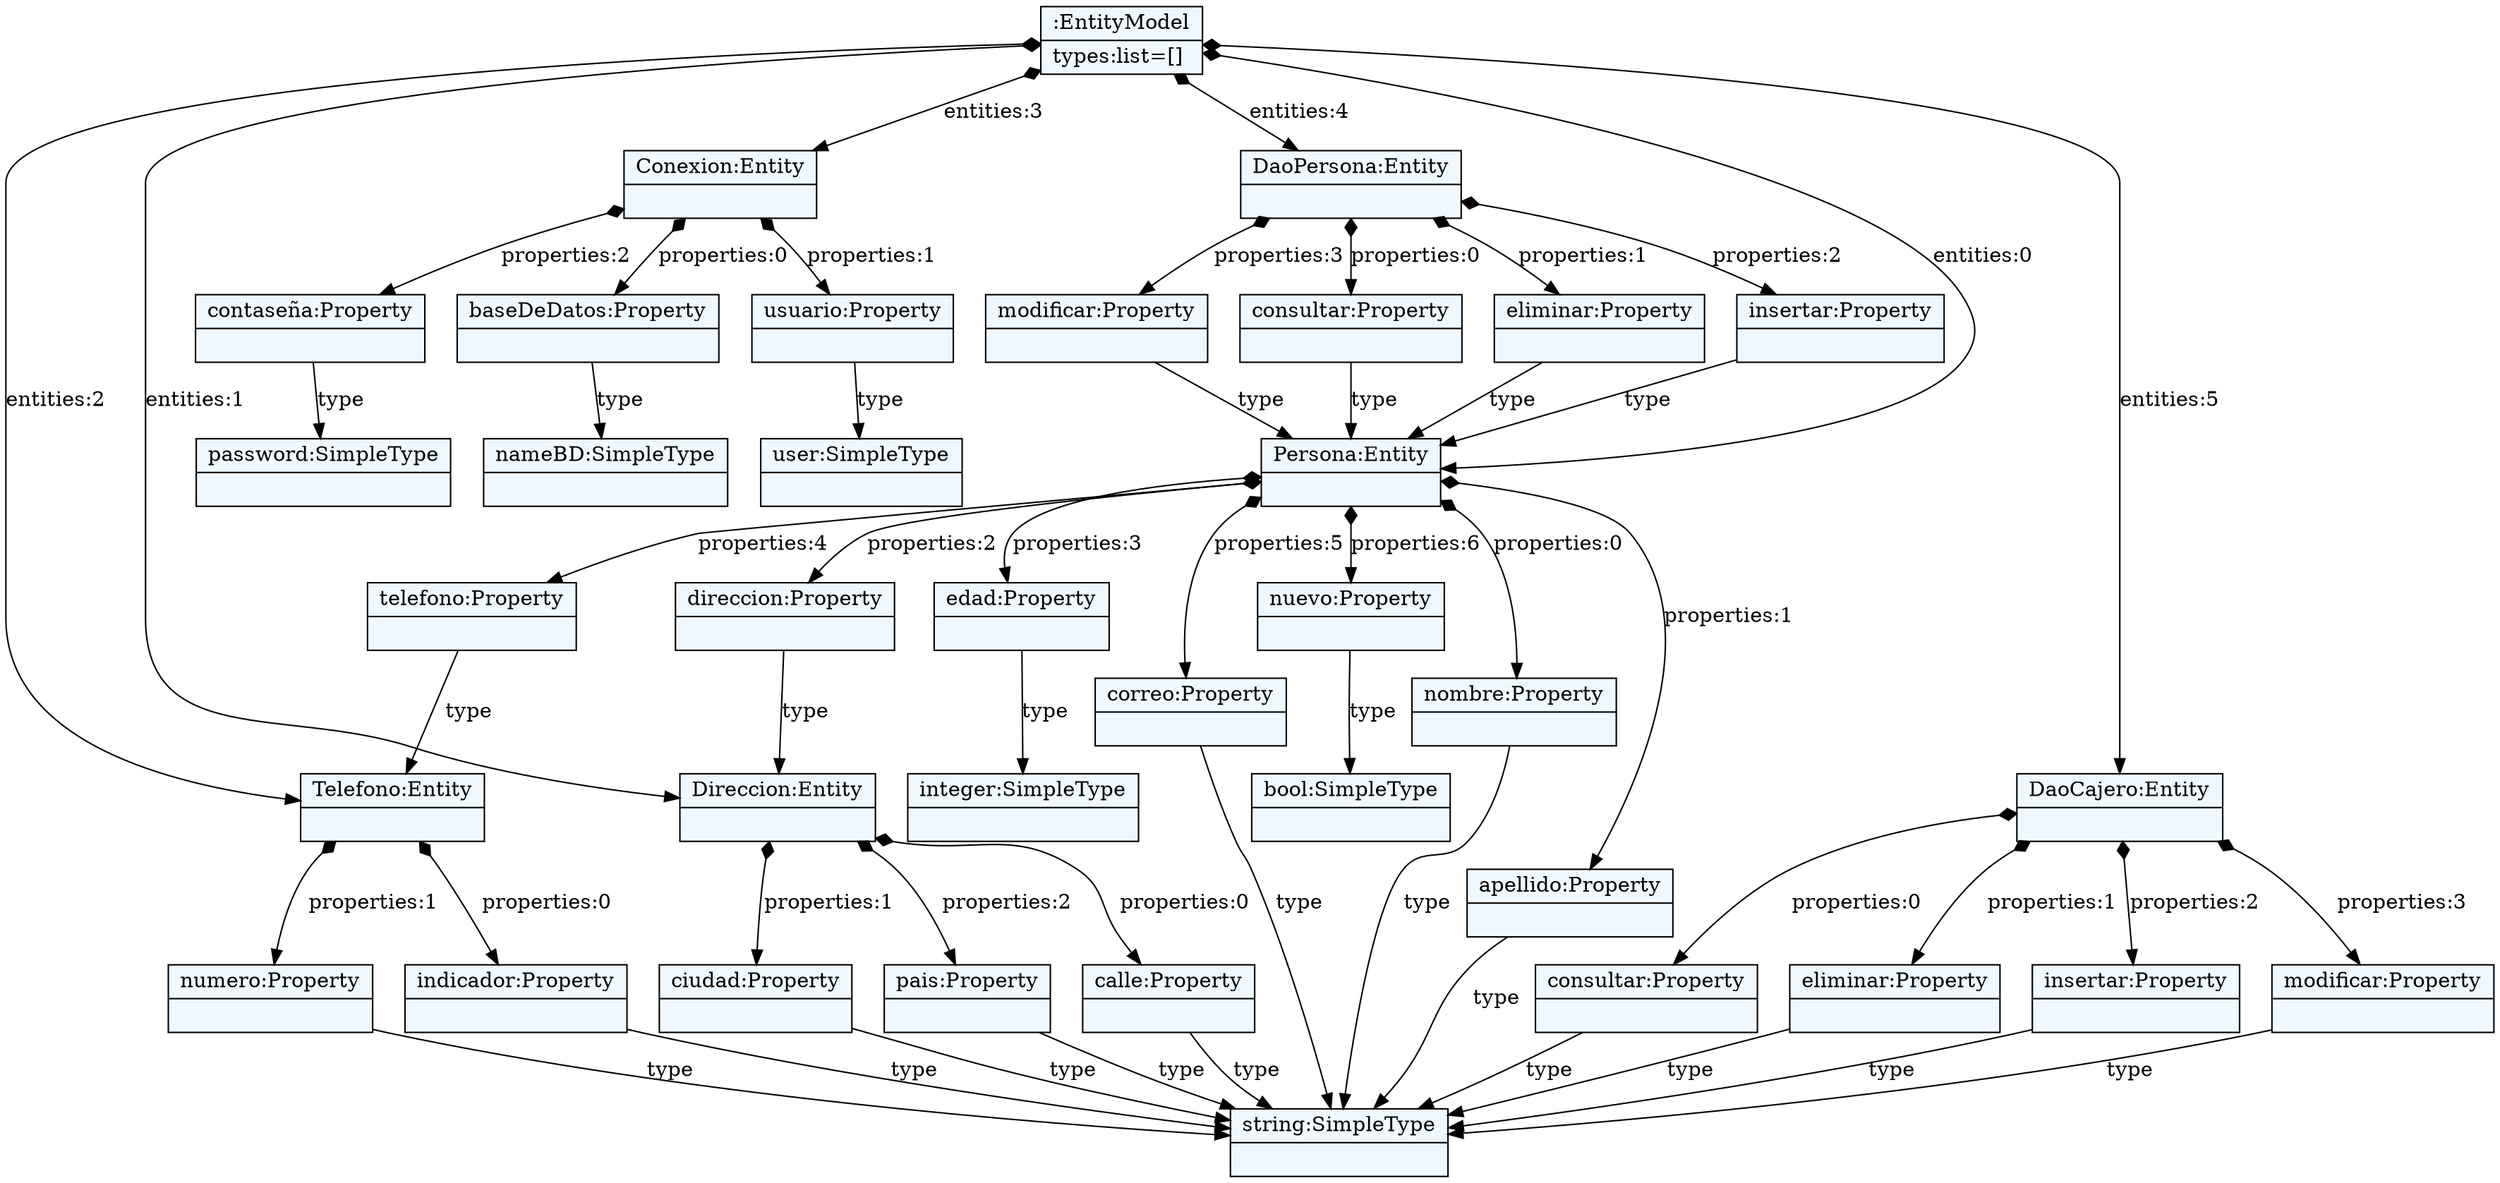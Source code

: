 
    digraph textX {
    fontname = "Bitstream Vera Sans"
    fontsize = 8
    node[
        shape=record,
        style=filled,
        fillcolor=aliceblue
    ]
    nodesep = 0.3
    edge[dir=black,arrowtail=empty]


139734009971600 -> 139734010036464 [label="entities:0" arrowtail=diamond dir=both]
139734010036464 -> 139734010036576 [label="properties:0" arrowtail=diamond dir=both]
139734010036576 -> 139734010341584 [label="type" ]
139734010341584[label="{string:SimpleType|}"]
139734010036576[label="{nombre:Property|}"]
139734010036464 -> 139734010036688 [label="properties:1" arrowtail=diamond dir=both]
139734010036688 -> 139734010341584 [label="type" ]
139734010036688[label="{apellido:Property|}"]
139734010036464 -> 139734010036744 [label="properties:2" arrowtail=diamond dir=both]
139734010036744 -> 139734010036520 [label="type" ]
139734010036520 -> 139734010037304 [label="properties:0" arrowtail=diamond dir=both]
139734010037304 -> 139734010341584 [label="type" ]
139734010037304[label="{calle:Property|}"]
139734010036520 -> 139734010037528 [label="properties:1" arrowtail=diamond dir=both]
139734010037528 -> 139734010341584 [label="type" ]
139734010037528[label="{ciudad:Property|}"]
139734010036520 -> 139734010037584 [label="properties:2" arrowtail=diamond dir=both]
139734010037584 -> 139734010341584 [label="type" ]
139734010037584[label="{pais:Property|}"]
139734010036520[label="{Direccion:Entity|}"]
139734010036744[label="{direccion:Property|}"]
139734010036464 -> 139734010036856 [label="properties:3" arrowtail=diamond dir=both]
139734010036856 -> 139734010341472 [label="type" ]
139734010341472[label="{integer:SimpleType|}"]
139734010036856[label="{edad:Property|}"]
139734010036464 -> 139734010036968 [label="properties:4" arrowtail=diamond dir=both]
139734010036968 -> 139734010036632 [label="type" ]
139734010036632 -> 139734010037696 [label="properties:0" arrowtail=diamond dir=both]
139734010037696 -> 139734010341584 [label="type" ]
139734010037696[label="{indicador:Property|}"]
139734010036632 -> 139734010037920 [label="properties:1" arrowtail=diamond dir=both]
139734010037920 -> 139734010341584 [label="type" ]
139734010037920[label="{numero:Property|}"]
139734010036632[label="{Telefono:Entity|}"]
139734010036968[label="{telefono:Property|}"]
139734010036464 -> 139734010037080 [label="properties:5" arrowtail=diamond dir=both]
139734010037080 -> 139734010341584 [label="type" ]
139734010037080[label="{correo:Property|}"]
139734010036464 -> 139734010037192 [label="properties:6" arrowtail=diamond dir=both]
139734010037192 -> 139734010341528 [label="type" ]
139734010341528[label="{bool:SimpleType|}"]
139734010037192[label="{nuevo:Property|}"]
139734010036464[label="{Persona:Entity|}"]
139734009971600 -> 139734010036520 [label="entities:1" arrowtail=diamond dir=both]
139734009971600 -> 139734010036632 [label="entities:2" arrowtail=diamond dir=both]
139734009971600 -> 139734010037416 [label="entities:3" arrowtail=diamond dir=both]
139734010037416 -> 139734010037976 [label="properties:0" arrowtail=diamond dir=both]
139734010037976 -> 139734034499904 [label="type" ]
139734034499904[label="{nameBD:SimpleType|}"]
139734010037976[label="{baseDeDatos:Property|}"]
139734010037416 -> 139734010038200 [label="properties:1" arrowtail=diamond dir=both]
139734010038200 -> 139734034501472 [label="type" ]
139734034501472[label="{user:SimpleType|}"]
139734010038200[label="{usuario:Property|}"]
139734010037416 -> 139734010038256 [label="properties:2" arrowtail=diamond dir=both]
139734010038256 -> 139734034538680 [label="type" ]
139734034538680[label="{password:SimpleType|}"]
139734010038256[label="{contaseña:Property|}"]
139734010037416[label="{Conexion:Entity|}"]
139734009971600 -> 139734010037808 [label="entities:4" arrowtail=diamond dir=both]
139734010037808 -> 139734010038368 [label="properties:0" arrowtail=diamond dir=both]
139734010038368 -> 139734010036464 [label="type" ]
139734010038368[label="{consultar:Property|}"]
139734010037808 -> 139734010038592 [label="properties:1" arrowtail=diamond dir=both]
139734010038592 -> 139734010036464 [label="type" ]
139734010038592[label="{eliminar:Property|}"]
139734010037808 -> 139734010038648 [label="properties:2" arrowtail=diamond dir=both]
139734010038648 -> 139734010036464 [label="type" ]
139734010038648[label="{insertar:Property|}"]
139734010037808 -> 139734010038760 [label="properties:3" arrowtail=diamond dir=both]
139734010038760 -> 139734010036464 [label="type" ]
139734010038760[label="{modificar:Property|}"]
139734010037808[label="{DaoPersona:Entity|}"]
139734009971600 -> 139734010038088 [label="entities:5" arrowtail=diamond dir=both]
139734010038088 -> 139734010038872 [label="properties:0" arrowtail=diamond dir=both]
139734010038872 -> 139734010341584 [label="type" ]
139734010038872[label="{consultar:Property|}"]
139734010038088 -> 139734010039096 [label="properties:1" arrowtail=diamond dir=both]
139734010039096 -> 139734010341584 [label="type" ]
139734010039096[label="{eliminar:Property|}"]
139734010038088 -> 139734010039152 [label="properties:2" arrowtail=diamond dir=both]
139734010039152 -> 139734010341584 [label="type" ]
139734010039152[label="{insertar:Property|}"]
139734010038088 -> 139734010039264 [label="properties:3" arrowtail=diamond dir=both]
139734010039264 -> 139734010341584 [label="type" ]
139734010039264[label="{modificar:Property|}"]
139734010038088[label="{DaoCajero:Entity|}"]
139734009971600[label="{:EntityModel|types:list=[]\l}"]

}
